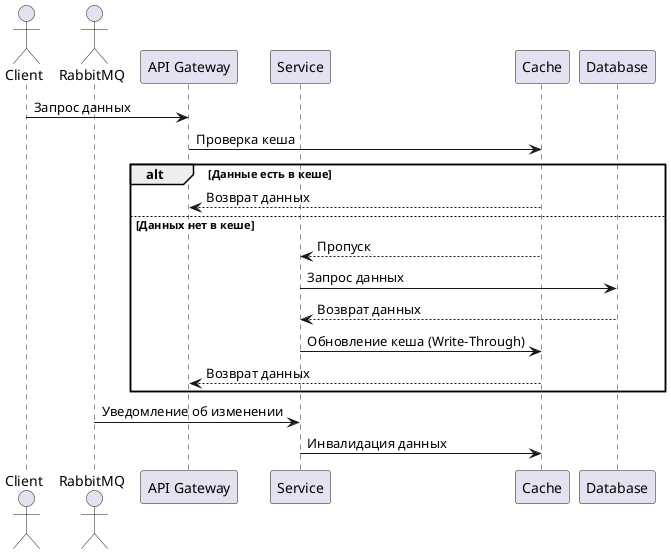 @startuml
actor Client
actor RabbitMQ

participant "API Gateway" as Gateway
participant "Service" as Service
participant "Cache" as Cache
participant "Database" as DB

Client -> Gateway: Запрос данных
Gateway -> Cache: Проверка кеша
alt Данные есть в кеше
    Cache --> Gateway: Возврат данных
else Данных нет в кеше
    Cache --> Service: Пропуск
    Service -> DB: Запрос данных
    DB --> Service: Возврат данных
    Service -> Cache: Обновление кеша (Write-Through)
    Cache --> Gateway: Возврат данных
end

RabbitMQ -> Service: Уведомление об изменении
Service -> Cache: Инвалидация данных
@enduml